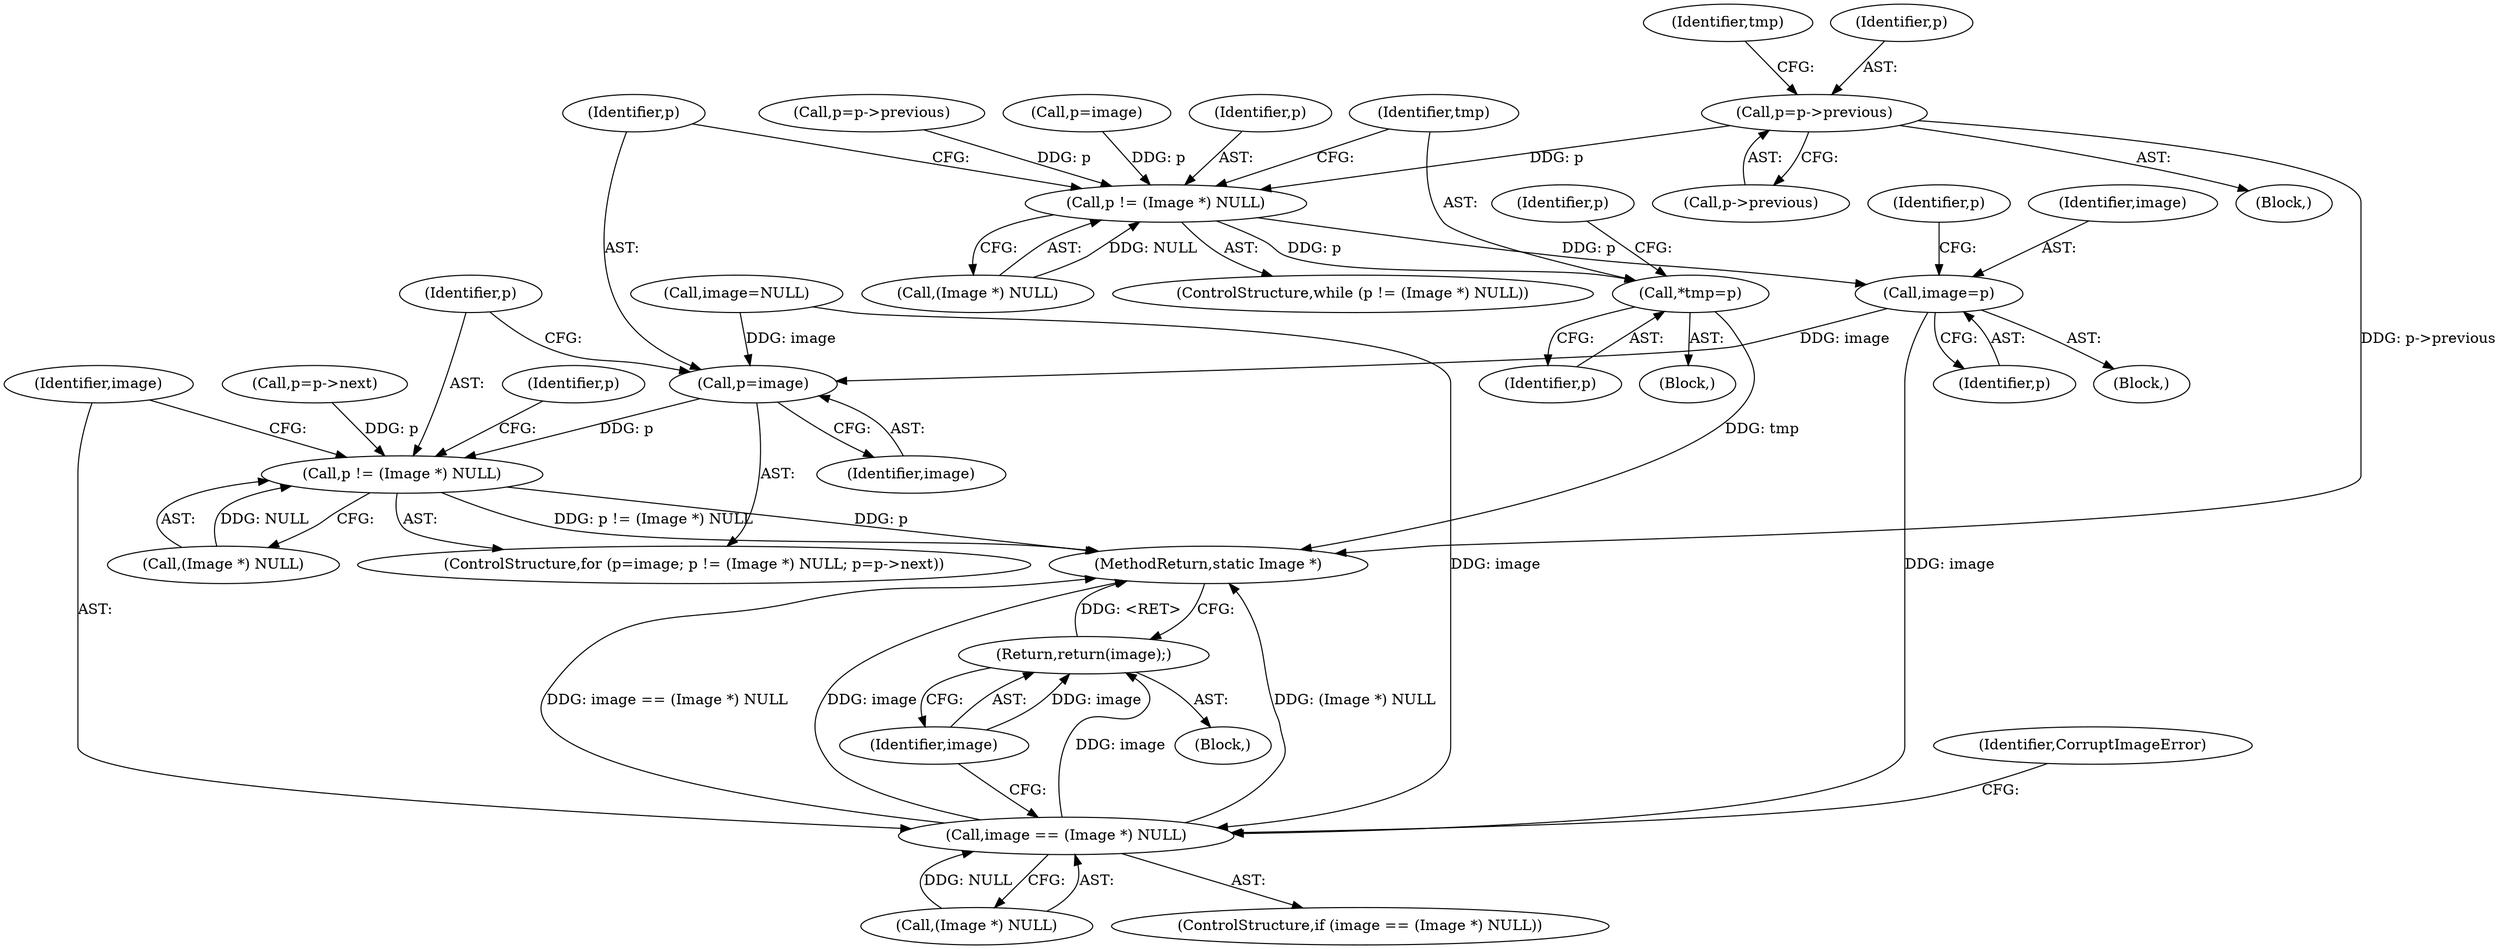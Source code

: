 digraph "0_ImageMagick_e04cf3e9524f50ca336253513d977224e083b816@pointer" {
"1001914" [label="(Call,p=p->previous)"];
"1001891" [label="(Call,p != (Image *) NULL)"];
"1001898" [label="(Call,*tmp=p)"];
"1001924" [label="(Call,image=p)"];
"1001933" [label="(Call,p=image)"];
"1001936" [label="(Call,p != (Image *) NULL)"];
"1001955" [label="(Call,image == (Image *) NULL)"];
"1001963" [label="(Return,return(image);)"];
"1001926" [label="(Identifier,p)"];
"1001928" [label="(Identifier,p)"];
"1000141" [label="(Block,)"];
"1001957" [label="(Call,(Image *) NULL)"];
"1001899" [label="(Identifier,tmp)"];
"1001890" [label="(ControlStructure,while (p != (Image *) NULL))"];
"1001887" [label="(Call,image=NULL)"];
"1001921" [label="(Identifier,tmp)"];
"1001938" [label="(Call,(Image *) NULL)"];
"1001956" [label="(Identifier,image)"];
"1001925" [label="(Identifier,image)"];
"1001954" [label="(ControlStructure,if (image == (Image *) NULL))"];
"1001937" [label="(Identifier,p)"];
"1001941" [label="(Call,p=p->next)"];
"1001934" [label="(Identifier,p)"];
"1001955" [label="(Call,image == (Image *) NULL)"];
"1001898" [label="(Call,*tmp=p)"];
"1001948" [label="(Identifier,p)"];
"1001961" [label="(Identifier,CorruptImageError)"];
"1001924" [label="(Call,image=p)"];
"1001896" [label="(Block,)"];
"1001891" [label="(Call,p != (Image *) NULL)"];
"1001964" [label="(Identifier,image)"];
"1001927" [label="(Call,p=p->previous)"];
"1001893" [label="(Call,(Image *) NULL)"];
"1001900" [label="(Identifier,p)"];
"1001884" [label="(Call,p=image)"];
"1001914" [label="(Call,p=p->previous)"];
"1001905" [label="(Identifier,p)"];
"1001963" [label="(Return,return(image);)"];
"1001936" [label="(Call,p != (Image *) NULL)"];
"1001932" [label="(ControlStructure,for (p=image; p != (Image *) NULL; p=p->next))"];
"1001935" [label="(Identifier,image)"];
"1001916" [label="(Call,p->previous)"];
"1001913" [label="(Block,)"];
"1001965" [label="(MethodReturn,static Image *)"];
"1001892" [label="(Identifier,p)"];
"1001915" [label="(Identifier,p)"];
"1001933" [label="(Call,p=image)"];
"1001923" [label="(Block,)"];
"1001914" -> "1001913"  [label="AST: "];
"1001914" -> "1001916"  [label="CFG: "];
"1001915" -> "1001914"  [label="AST: "];
"1001916" -> "1001914"  [label="AST: "];
"1001921" -> "1001914"  [label="CFG: "];
"1001914" -> "1001965"  [label="DDG: p->previous"];
"1001914" -> "1001891"  [label="DDG: p"];
"1001891" -> "1001890"  [label="AST: "];
"1001891" -> "1001893"  [label="CFG: "];
"1001892" -> "1001891"  [label="AST: "];
"1001893" -> "1001891"  [label="AST: "];
"1001899" -> "1001891"  [label="CFG: "];
"1001934" -> "1001891"  [label="CFG: "];
"1001927" -> "1001891"  [label="DDG: p"];
"1001884" -> "1001891"  [label="DDG: p"];
"1001893" -> "1001891"  [label="DDG: NULL"];
"1001891" -> "1001898"  [label="DDG: p"];
"1001891" -> "1001924"  [label="DDG: p"];
"1001898" -> "1001896"  [label="AST: "];
"1001898" -> "1001900"  [label="CFG: "];
"1001899" -> "1001898"  [label="AST: "];
"1001900" -> "1001898"  [label="AST: "];
"1001905" -> "1001898"  [label="CFG: "];
"1001898" -> "1001965"  [label="DDG: tmp"];
"1001924" -> "1001923"  [label="AST: "];
"1001924" -> "1001926"  [label="CFG: "];
"1001925" -> "1001924"  [label="AST: "];
"1001926" -> "1001924"  [label="AST: "];
"1001928" -> "1001924"  [label="CFG: "];
"1001924" -> "1001933"  [label="DDG: image"];
"1001924" -> "1001955"  [label="DDG: image"];
"1001933" -> "1001932"  [label="AST: "];
"1001933" -> "1001935"  [label="CFG: "];
"1001934" -> "1001933"  [label="AST: "];
"1001935" -> "1001933"  [label="AST: "];
"1001937" -> "1001933"  [label="CFG: "];
"1001887" -> "1001933"  [label="DDG: image"];
"1001933" -> "1001936"  [label="DDG: p"];
"1001936" -> "1001932"  [label="AST: "];
"1001936" -> "1001938"  [label="CFG: "];
"1001937" -> "1001936"  [label="AST: "];
"1001938" -> "1001936"  [label="AST: "];
"1001948" -> "1001936"  [label="CFG: "];
"1001956" -> "1001936"  [label="CFG: "];
"1001936" -> "1001965"  [label="DDG: p"];
"1001936" -> "1001965"  [label="DDG: p != (Image *) NULL"];
"1001941" -> "1001936"  [label="DDG: p"];
"1001938" -> "1001936"  [label="DDG: NULL"];
"1001955" -> "1001954"  [label="AST: "];
"1001955" -> "1001957"  [label="CFG: "];
"1001956" -> "1001955"  [label="AST: "];
"1001957" -> "1001955"  [label="AST: "];
"1001961" -> "1001955"  [label="CFG: "];
"1001964" -> "1001955"  [label="CFG: "];
"1001955" -> "1001965"  [label="DDG: image == (Image *) NULL"];
"1001955" -> "1001965"  [label="DDG: image"];
"1001955" -> "1001965"  [label="DDG: (Image *) NULL"];
"1001887" -> "1001955"  [label="DDG: image"];
"1001957" -> "1001955"  [label="DDG: NULL"];
"1001955" -> "1001963"  [label="DDG: image"];
"1001963" -> "1000141"  [label="AST: "];
"1001963" -> "1001964"  [label="CFG: "];
"1001964" -> "1001963"  [label="AST: "];
"1001965" -> "1001963"  [label="CFG: "];
"1001963" -> "1001965"  [label="DDG: <RET>"];
"1001964" -> "1001963"  [label="DDG: image"];
}
